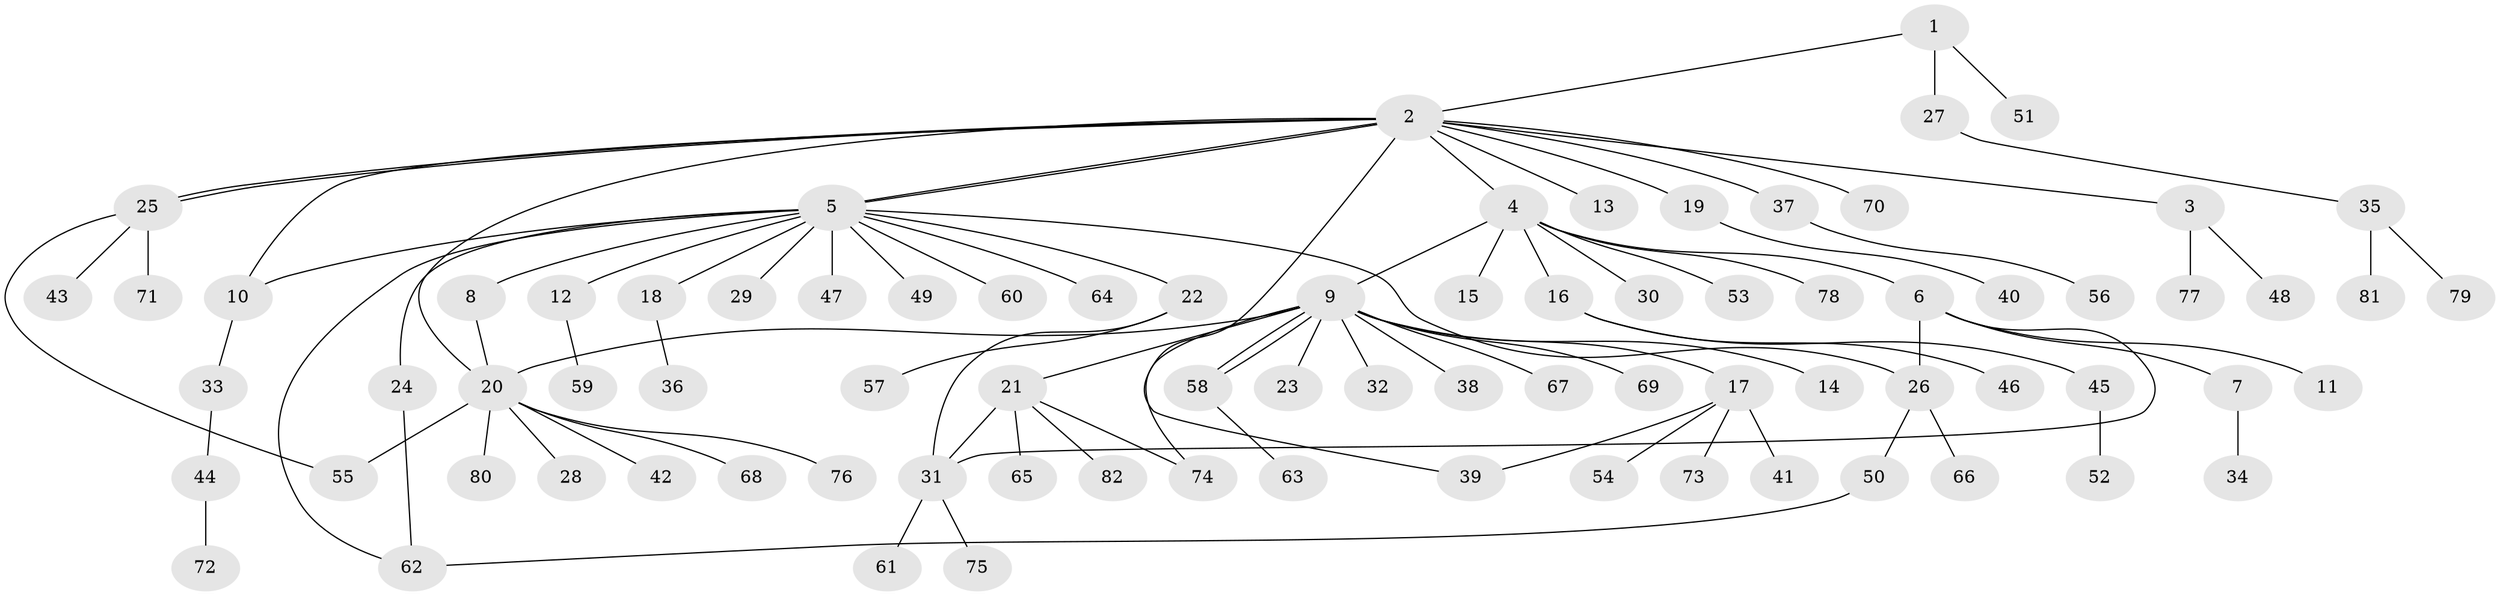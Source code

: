 // coarse degree distribution, {2: 0.1896551724137931, 11: 0.034482758620689655, 3: 0.06896551724137931, 7: 0.017241379310344827, 13: 0.017241379310344827, 4: 0.06896551724137931, 1: 0.5862068965517241, 8: 0.017241379310344827}
// Generated by graph-tools (version 1.1) at 2025/50/03/04/25 22:50:08]
// undirected, 82 vertices, 95 edges
graph export_dot {
  node [color=gray90,style=filled];
  1;
  2;
  3;
  4;
  5;
  6;
  7;
  8;
  9;
  10;
  11;
  12;
  13;
  14;
  15;
  16;
  17;
  18;
  19;
  20;
  21;
  22;
  23;
  24;
  25;
  26;
  27;
  28;
  29;
  30;
  31;
  32;
  33;
  34;
  35;
  36;
  37;
  38;
  39;
  40;
  41;
  42;
  43;
  44;
  45;
  46;
  47;
  48;
  49;
  50;
  51;
  52;
  53;
  54;
  55;
  56;
  57;
  58;
  59;
  60;
  61;
  62;
  63;
  64;
  65;
  66;
  67;
  68;
  69;
  70;
  71;
  72;
  73;
  74;
  75;
  76;
  77;
  78;
  79;
  80;
  81;
  82;
  1 -- 2;
  1 -- 27;
  1 -- 51;
  2 -- 3;
  2 -- 4;
  2 -- 5;
  2 -- 5;
  2 -- 10;
  2 -- 13;
  2 -- 19;
  2 -- 20;
  2 -- 25;
  2 -- 25;
  2 -- 37;
  2 -- 39;
  2 -- 70;
  3 -- 48;
  3 -- 77;
  4 -- 6;
  4 -- 9;
  4 -- 15;
  4 -- 16;
  4 -- 30;
  4 -- 53;
  4 -- 78;
  5 -- 8;
  5 -- 10;
  5 -- 12;
  5 -- 18;
  5 -- 22;
  5 -- 24;
  5 -- 26;
  5 -- 29;
  5 -- 47;
  5 -- 49;
  5 -- 60;
  5 -- 62;
  5 -- 64;
  6 -- 7;
  6 -- 11;
  6 -- 26;
  6 -- 31;
  7 -- 34;
  8 -- 20;
  9 -- 14;
  9 -- 17;
  9 -- 20;
  9 -- 21;
  9 -- 23;
  9 -- 32;
  9 -- 38;
  9 -- 58;
  9 -- 58;
  9 -- 67;
  9 -- 69;
  9 -- 74;
  10 -- 33;
  12 -- 59;
  16 -- 45;
  16 -- 46;
  17 -- 39;
  17 -- 41;
  17 -- 54;
  17 -- 73;
  18 -- 36;
  19 -- 40;
  20 -- 28;
  20 -- 42;
  20 -- 55;
  20 -- 68;
  20 -- 76;
  20 -- 80;
  21 -- 31;
  21 -- 65;
  21 -- 74;
  21 -- 82;
  22 -- 31;
  22 -- 57;
  24 -- 62;
  25 -- 43;
  25 -- 55;
  25 -- 71;
  26 -- 50;
  26 -- 66;
  27 -- 35;
  31 -- 61;
  31 -- 75;
  33 -- 44;
  35 -- 79;
  35 -- 81;
  37 -- 56;
  44 -- 72;
  45 -- 52;
  50 -- 62;
  58 -- 63;
}
